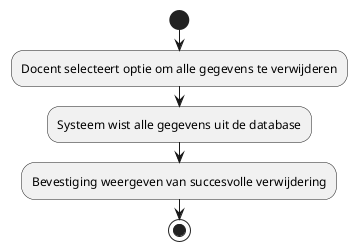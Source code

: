 @startuml

start  
:Docent selecteert optie om alle gegevens te verwijderen;
:Systeem wist alle gegevens uit de database;  
:Bevestiging weergeven van succesvolle verwijdering;  
stop  

@enduml
